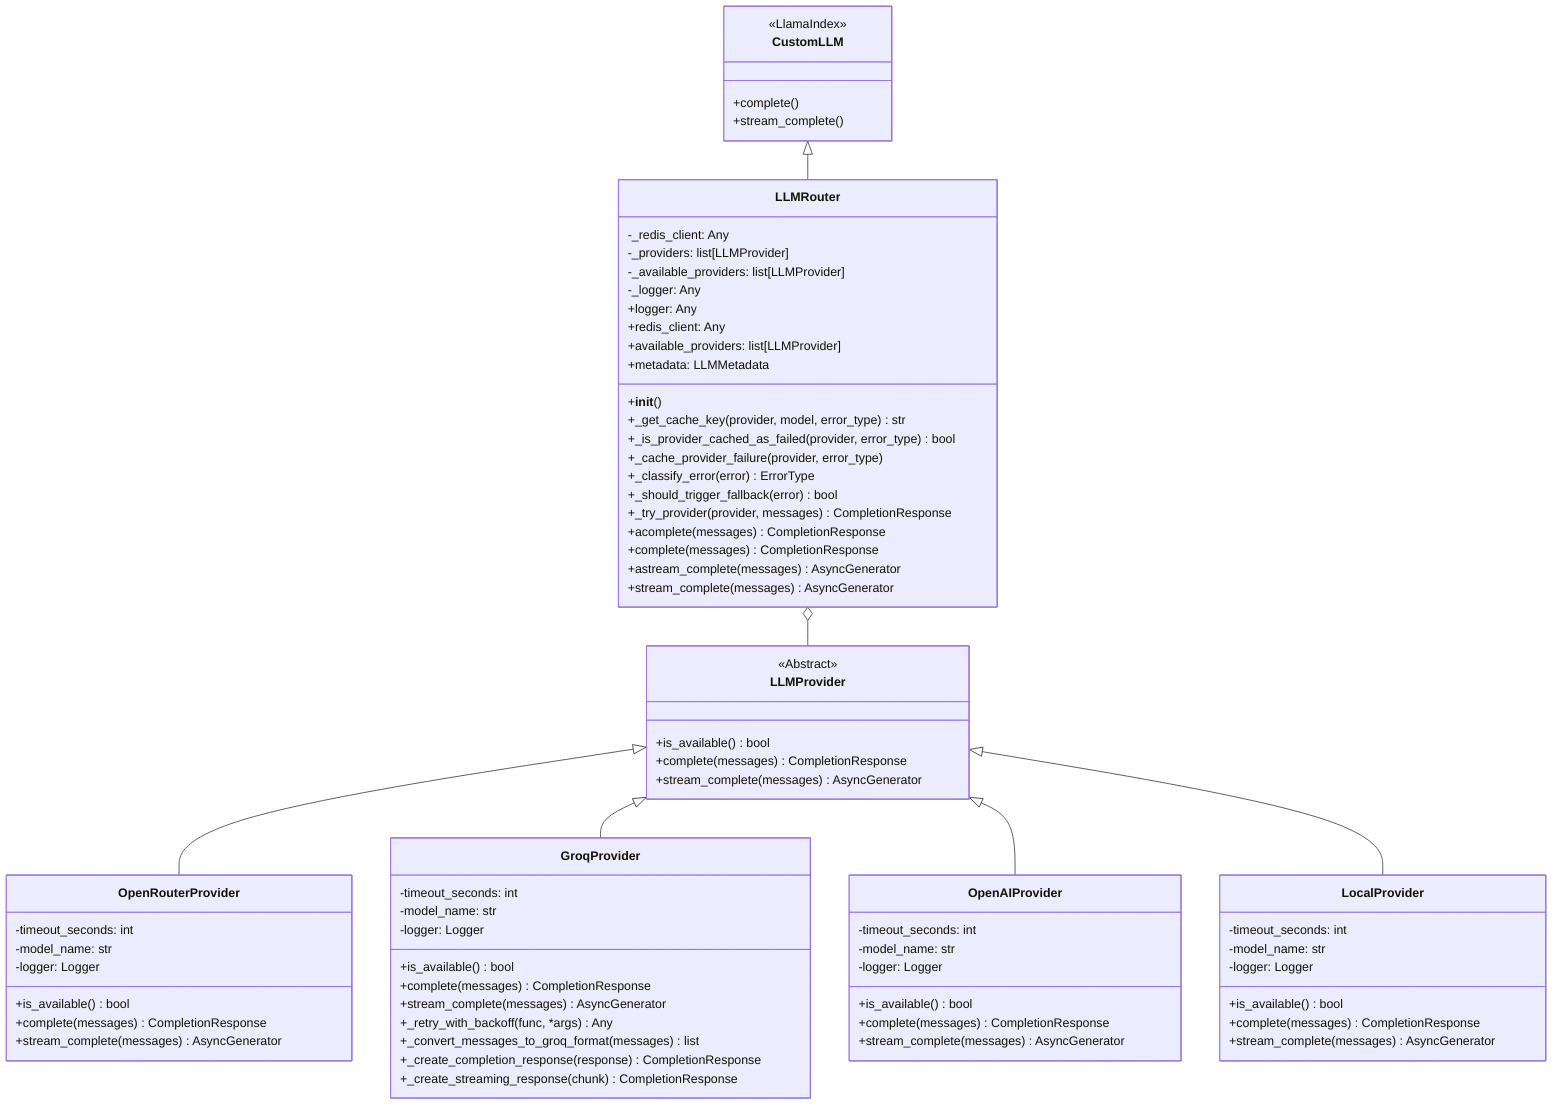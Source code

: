 classDiagram
    class CustomLLM {
        <<LlamaIndex>>
        +complete()
        +stream_complete()
    }
    
    class LLMProvider {
        <<Abstract>>
        +is_available() bool
        +complete(messages) CompletionResponse
        +stream_complete(messages) AsyncGenerator
    }
    
    class OpenRouterProvider {
        -timeout_seconds: int
        -model_name: str
        -logger: Logger
        +is_available() bool
        +complete(messages) CompletionResponse
        +stream_complete(messages) AsyncGenerator
    }
    
    class GroqProvider {
        -timeout_seconds: int
        -model_name: str
        -logger: Logger
        +is_available() bool
        +complete(messages) CompletionResponse
        +stream_complete(messages) AsyncGenerator
        +_retry_with_backoff(func, *args) Any
        +_convert_messages_to_groq_format(messages) list
        +_create_completion_response(response) CompletionResponse
        +_create_streaming_response(chunk) CompletionResponse
    }
    
    class OpenAIProvider {
        -timeout_seconds: int
        -model_name: str
        -logger: Logger
        +is_available() bool
        +complete(messages) CompletionResponse
        +stream_complete(messages) AsyncGenerator
    }
    
    class LocalProvider {
        -timeout_seconds: int
        -model_name: str
        -logger: Logger
        +is_available() bool
        +complete(messages) CompletionResponse
        +stream_complete(messages) AsyncGenerator
    }
    
    class LLMRouter {
        -_redis_client: Any
        -_providers: list[LLMProvider]
        -_available_providers: list[LLMProvider]
        -_logger: Any
        +logger: Any
        +__init__()
        +redis_client: Any
        +available_providers: list[LLMProvider]
        +metadata: LLMMetadata
        +_get_cache_key(provider, model, error_type) str
        +_is_provider_cached_as_failed(provider, error_type) bool
        +_cache_provider_failure(provider, error_type)
        +_classify_error(error) ErrorType
        +_should_trigger_fallback(error) bool
        +_try_provider(provider, messages) CompletionResponse
        +acomplete(messages) CompletionResponse
        +complete(messages) CompletionResponse
        +astream_complete(messages) AsyncGenerator
        +stream_complete(messages) AsyncGenerator
    }
    
    CustomLLM <|-- LLMRouter
    LLMProvider <|-- OpenRouterProvider
    LLMProvider <|-- GroqProvider
    LLMProvider <|-- OpenAIProvider
    LLMProvider <|-- LocalProvider
    LLMRouter o-- LLMProvider